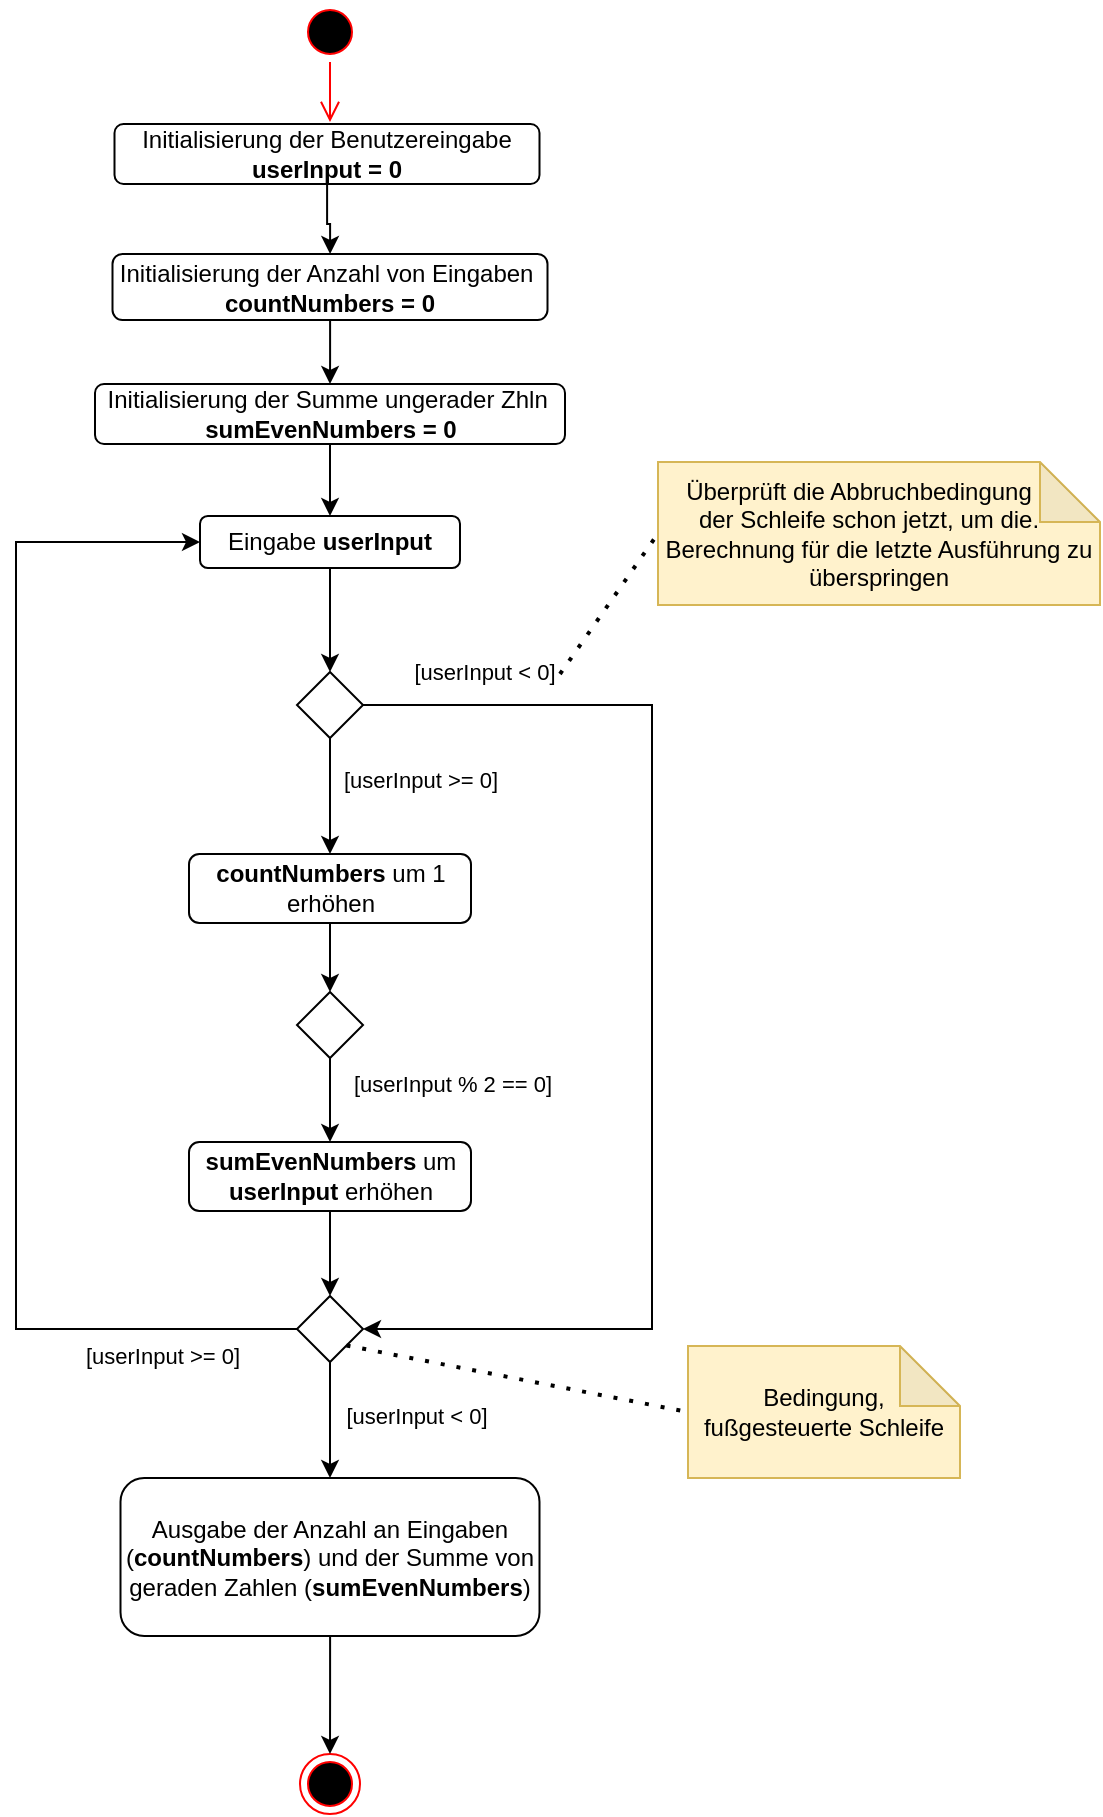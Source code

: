 <mxfile version="24.2.2" type="device">
  <diagram name="Page-1" id="PgNjhU1LjDGuAxVTJysv">
    <mxGraphModel dx="795" dy="505" grid="0" gridSize="10" guides="1" tooltips="1" connect="1" arrows="1" fold="1" page="1" pageScale="1" pageWidth="827" pageHeight="1169" math="0" shadow="0">
      <root>
        <mxCell id="0" />
        <mxCell id="1" parent="0" />
        <mxCell id="G8UXR2RvoSNgQStM8z7o-1" value="" style="ellipse;html=1;shape=startState;fillColor=#000000;strokeColor=#ff0000;" vertex="1" parent="1">
          <mxGeometry x="299" y="64" width="30" height="30" as="geometry" />
        </mxCell>
        <mxCell id="G8UXR2RvoSNgQStM8z7o-2" value="" style="edgeStyle=orthogonalEdgeStyle;html=1;verticalAlign=bottom;endArrow=open;endSize=8;strokeColor=#ff0000;rounded=0;" edge="1" source="G8UXR2RvoSNgQStM8z7o-1" parent="1">
          <mxGeometry relative="1" as="geometry">
            <mxPoint x="314" y="124" as="targetPoint" />
          </mxGeometry>
        </mxCell>
        <mxCell id="G8UXR2RvoSNgQStM8z7o-4" value="" style="ellipse;html=1;shape=endState;fillColor=#000000;strokeColor=#ff0000;" vertex="1" parent="1">
          <mxGeometry x="299" y="940" width="30" height="30" as="geometry" />
        </mxCell>
        <mxCell id="G8UXR2RvoSNgQStM8z7o-10" value="" style="edgeStyle=orthogonalEdgeStyle;rounded=0;orthogonalLoop=1;jettySize=auto;html=1;" edge="1" parent="1" source="G8UXR2RvoSNgQStM8z7o-6" target="G8UXR2RvoSNgQStM8z7o-9">
          <mxGeometry relative="1" as="geometry" />
        </mxCell>
        <mxCell id="G8UXR2RvoSNgQStM8z7o-6" value="&lt;div&gt;Initialisierung der Benutzereingabe&lt;/div&gt;&lt;b&gt;userInput = 0&lt;/b&gt;" style="rounded=1;whiteSpace=wrap;html=1;" vertex="1" parent="1">
          <mxGeometry x="206.25" y="125" width="212.5" height="30" as="geometry" />
        </mxCell>
        <mxCell id="G8UXR2RvoSNgQStM8z7o-12" value="" style="edgeStyle=orthogonalEdgeStyle;rounded=0;orthogonalLoop=1;jettySize=auto;html=1;" edge="1" parent="1" source="G8UXR2RvoSNgQStM8z7o-9" target="G8UXR2RvoSNgQStM8z7o-11">
          <mxGeometry relative="1" as="geometry" />
        </mxCell>
        <mxCell id="G8UXR2RvoSNgQStM8z7o-9" value="Initialisierung der Anzahl von Eingaben&amp;nbsp;&lt;div&gt;&lt;b&gt;countNumbers = 0&lt;/b&gt;&lt;/div&gt;" style="whiteSpace=wrap;html=1;rounded=1;" vertex="1" parent="1">
          <mxGeometry x="205.25" y="190" width="217.5" height="33" as="geometry" />
        </mxCell>
        <mxCell id="G8UXR2RvoSNgQStM8z7o-15" value="" style="edgeStyle=orthogonalEdgeStyle;rounded=0;orthogonalLoop=1;jettySize=auto;html=1;" edge="1" parent="1" source="G8UXR2RvoSNgQStM8z7o-11" target="G8UXR2RvoSNgQStM8z7o-14">
          <mxGeometry relative="1" as="geometry" />
        </mxCell>
        <mxCell id="G8UXR2RvoSNgQStM8z7o-11" value="&lt;div&gt;Initialisierung der Summe ungerader Zhln&amp;nbsp;&lt;br&gt;&lt;/div&gt;&lt;b&gt;sumEvenNumbers = 0&lt;/b&gt;" style="rounded=1;whiteSpace=wrap;html=1;" vertex="1" parent="1">
          <mxGeometry x="196.5" y="255" width="235" height="30" as="geometry" />
        </mxCell>
        <mxCell id="G8UXR2RvoSNgQStM8z7o-17" style="edgeStyle=orthogonalEdgeStyle;rounded=0;orthogonalLoop=1;jettySize=auto;html=1;entryX=1;entryY=0.5;entryDx=0;entryDy=0;" edge="1" parent="1" source="G8UXR2RvoSNgQStM8z7o-13" target="G8UXR2RvoSNgQStM8z7o-33">
          <mxGeometry relative="1" as="geometry">
            <Array as="points">
              <mxPoint x="475" y="416" />
              <mxPoint x="475" y="728" />
            </Array>
          </mxGeometry>
        </mxCell>
        <mxCell id="G8UXR2RvoSNgQStM8z7o-18" value="[userInput &amp;lt; 0]" style="edgeLabel;html=1;align=center;verticalAlign=middle;resizable=0;points=[];" vertex="1" connectable="0" parent="G8UXR2RvoSNgQStM8z7o-17">
          <mxGeometry x="-0.254" y="-2" relative="1" as="geometry">
            <mxPoint x="-82" y="-96" as="offset" />
          </mxGeometry>
        </mxCell>
        <mxCell id="G8UXR2RvoSNgQStM8z7o-23" value="" style="edgeStyle=orthogonalEdgeStyle;rounded=0;orthogonalLoop=1;jettySize=auto;html=1;" edge="1" parent="1" source="G8UXR2RvoSNgQStM8z7o-13" target="G8UXR2RvoSNgQStM8z7o-22">
          <mxGeometry relative="1" as="geometry" />
        </mxCell>
        <mxCell id="G8UXR2RvoSNgQStM8z7o-24" value="[userInput &amp;gt;= 0]" style="edgeLabel;html=1;align=center;verticalAlign=middle;resizable=0;points=[];" vertex="1" connectable="0" parent="G8UXR2RvoSNgQStM8z7o-23">
          <mxGeometry x="-0.399" y="1" relative="1" as="geometry">
            <mxPoint x="44" y="3" as="offset" />
          </mxGeometry>
        </mxCell>
        <mxCell id="G8UXR2RvoSNgQStM8z7o-13" value="" style="rhombus;whiteSpace=wrap;html=1;" vertex="1" parent="1">
          <mxGeometry x="297.5" y="399" width="33" height="33" as="geometry" />
        </mxCell>
        <mxCell id="G8UXR2RvoSNgQStM8z7o-16" style="edgeStyle=orthogonalEdgeStyle;rounded=0;orthogonalLoop=1;jettySize=auto;html=1;entryX=0.5;entryY=0;entryDx=0;entryDy=0;" edge="1" parent="1" source="G8UXR2RvoSNgQStM8z7o-14" target="G8UXR2RvoSNgQStM8z7o-13">
          <mxGeometry relative="1" as="geometry" />
        </mxCell>
        <mxCell id="G8UXR2RvoSNgQStM8z7o-14" value="Eingabe &lt;b&gt;userInput&lt;/b&gt;" style="whiteSpace=wrap;html=1;rounded=1;" vertex="1" parent="1">
          <mxGeometry x="249" y="321" width="130" height="26" as="geometry" />
        </mxCell>
        <mxCell id="G8UXR2RvoSNgQStM8z7o-26" style="edgeStyle=orthogonalEdgeStyle;rounded=0;orthogonalLoop=1;jettySize=auto;html=1;entryX=0.5;entryY=0;entryDx=0;entryDy=0;" edge="1" parent="1" source="G8UXR2RvoSNgQStM8z7o-22" target="G8UXR2RvoSNgQStM8z7o-25">
          <mxGeometry relative="1" as="geometry" />
        </mxCell>
        <mxCell id="G8UXR2RvoSNgQStM8z7o-22" value="&lt;b&gt;countNumbers&lt;/b&gt; um 1 erhöhen" style="rounded=1;whiteSpace=wrap;html=1;" vertex="1" parent="1">
          <mxGeometry x="243.5" y="490" width="141" height="34.5" as="geometry" />
        </mxCell>
        <mxCell id="G8UXR2RvoSNgQStM8z7o-30" style="edgeStyle=orthogonalEdgeStyle;rounded=0;orthogonalLoop=1;jettySize=auto;html=1;entryX=0.5;entryY=0;entryDx=0;entryDy=0;" edge="1" parent="1" source="G8UXR2RvoSNgQStM8z7o-25" target="G8UXR2RvoSNgQStM8z7o-32">
          <mxGeometry relative="1" as="geometry">
            <mxPoint x="314" y="623" as="targetPoint" />
          </mxGeometry>
        </mxCell>
        <mxCell id="G8UXR2RvoSNgQStM8z7o-31" value="[userInput % 2 == 0]" style="edgeLabel;html=1;align=center;verticalAlign=middle;resizable=0;points=[];" vertex="1" connectable="0" parent="G8UXR2RvoSNgQStM8z7o-30">
          <mxGeometry x="-0.35" relative="1" as="geometry">
            <mxPoint x="61" y="-1" as="offset" />
          </mxGeometry>
        </mxCell>
        <mxCell id="G8UXR2RvoSNgQStM8z7o-25" value="" style="rhombus;whiteSpace=wrap;html=1;" vertex="1" parent="1">
          <mxGeometry x="297.5" y="559" width="33" height="33" as="geometry" />
        </mxCell>
        <mxCell id="G8UXR2RvoSNgQStM8z7o-34" style="edgeStyle=orthogonalEdgeStyle;rounded=0;orthogonalLoop=1;jettySize=auto;html=1;entryX=0.5;entryY=0;entryDx=0;entryDy=0;" edge="1" parent="1" source="G8UXR2RvoSNgQStM8z7o-32" target="G8UXR2RvoSNgQStM8z7o-33">
          <mxGeometry relative="1" as="geometry" />
        </mxCell>
        <mxCell id="G8UXR2RvoSNgQStM8z7o-32" value="&lt;b&gt;sumEvenNumbers&lt;/b&gt; um &lt;b&gt;userInput&lt;/b&gt; erhöhen" style="rounded=1;whiteSpace=wrap;html=1;" vertex="1" parent="1">
          <mxGeometry x="243.5" y="634" width="141" height="34.5" as="geometry" />
        </mxCell>
        <mxCell id="G8UXR2RvoSNgQStM8z7o-36" value="" style="edgeStyle=orthogonalEdgeStyle;rounded=0;orthogonalLoop=1;jettySize=auto;html=1;entryX=0.5;entryY=0;entryDx=0;entryDy=0;" edge="1" parent="1" source="G8UXR2RvoSNgQStM8z7o-33" target="G8UXR2RvoSNgQStM8z7o-46">
          <mxGeometry relative="1" as="geometry" />
        </mxCell>
        <mxCell id="G8UXR2RvoSNgQStM8z7o-38" value="[userInput &amp;lt; 0]" style="edgeLabel;html=1;align=center;verticalAlign=middle;resizable=0;points=[];" vertex="1" connectable="0" parent="G8UXR2RvoSNgQStM8z7o-36">
          <mxGeometry x="-0.403" y="1" relative="1" as="geometry">
            <mxPoint x="42" y="9" as="offset" />
          </mxGeometry>
        </mxCell>
        <mxCell id="G8UXR2RvoSNgQStM8z7o-37" style="edgeStyle=orthogonalEdgeStyle;rounded=0;orthogonalLoop=1;jettySize=auto;html=1;entryX=0;entryY=0.5;entryDx=0;entryDy=0;" edge="1" parent="1" source="G8UXR2RvoSNgQStM8z7o-33" target="G8UXR2RvoSNgQStM8z7o-14">
          <mxGeometry relative="1" as="geometry">
            <mxPoint x="222.917" y="727.5" as="targetPoint" />
            <Array as="points">
              <mxPoint x="157" y="728" />
              <mxPoint x="157" y="334" />
            </Array>
          </mxGeometry>
        </mxCell>
        <mxCell id="G8UXR2RvoSNgQStM8z7o-39" value="[userInput &amp;gt;= 0]" style="edgeLabel;html=1;align=center;verticalAlign=middle;resizable=0;points=[];" vertex="1" connectable="0" parent="G8UXR2RvoSNgQStM8z7o-37">
          <mxGeometry x="0.179" y="-1" relative="1" as="geometry">
            <mxPoint x="72" y="242" as="offset" />
          </mxGeometry>
        </mxCell>
        <mxCell id="G8UXR2RvoSNgQStM8z7o-33" value="" style="rhombus;whiteSpace=wrap;html=1;" vertex="1" parent="1">
          <mxGeometry x="297.5" y="711" width="33" height="33" as="geometry" />
        </mxCell>
        <mxCell id="G8UXR2RvoSNgQStM8z7o-40" value="Überprüft die Abbruchbedingung&amp;nbsp; &amp;nbsp; &amp;nbsp;&amp;nbsp;&lt;div&gt;der Schleife schon jetzt, um die.&amp;nbsp; &amp;nbsp; Berechnung für die letzte Ausführung zu überspringen&lt;/div&gt;" style="shape=note;whiteSpace=wrap;html=1;backgroundOutline=1;darkOpacity=0.05;fillColor=#fff2cc;strokeColor=#d6b656;" vertex="1" parent="1">
          <mxGeometry x="478" y="294" width="221" height="71.5" as="geometry" />
        </mxCell>
        <mxCell id="G8UXR2RvoSNgQStM8z7o-43" value="" style="endArrow=none;dashed=1;html=1;dashPattern=1 3;strokeWidth=2;rounded=0;entryX=0;entryY=0.5;entryDx=0;entryDy=0;entryPerimeter=0;" edge="1" parent="1" target="G8UXR2RvoSNgQStM8z7o-40">
          <mxGeometry width="50" height="50" relative="1" as="geometry">
            <mxPoint x="429" y="400" as="sourcePoint" />
            <mxPoint x="416" y="492" as="targetPoint" />
          </mxGeometry>
        </mxCell>
        <mxCell id="G8UXR2RvoSNgQStM8z7o-44" value="Bedingung, fußgesteuerte Schleife" style="shape=note;whiteSpace=wrap;html=1;backgroundOutline=1;darkOpacity=0.05;fillColor=#fff2cc;strokeColor=#d6b656;" vertex="1" parent="1">
          <mxGeometry x="493" y="736" width="136" height="66" as="geometry" />
        </mxCell>
        <mxCell id="G8UXR2RvoSNgQStM8z7o-45" value="" style="endArrow=none;dashed=1;html=1;dashPattern=1 3;strokeWidth=2;rounded=0;entryX=0;entryY=0.5;entryDx=0;entryDy=0;entryPerimeter=0;exitX=1;exitY=1;exitDx=0;exitDy=0;" edge="1" parent="1" source="G8UXR2RvoSNgQStM8z7o-33" target="G8UXR2RvoSNgQStM8z7o-44">
          <mxGeometry width="50" height="50" relative="1" as="geometry">
            <mxPoint x="366" y="709" as="sourcePoint" />
            <mxPoint x="416" y="659" as="targetPoint" />
          </mxGeometry>
        </mxCell>
        <mxCell id="G8UXR2RvoSNgQStM8z7o-47" style="edgeStyle=orthogonalEdgeStyle;rounded=0;orthogonalLoop=1;jettySize=auto;html=1;entryX=0.5;entryY=0;entryDx=0;entryDy=0;" edge="1" parent="1" source="G8UXR2RvoSNgQStM8z7o-46" target="G8UXR2RvoSNgQStM8z7o-4">
          <mxGeometry relative="1" as="geometry" />
        </mxCell>
        <mxCell id="G8UXR2RvoSNgQStM8z7o-46" value="Ausgabe der Anzahl an Eingaben (&lt;b&gt;countNumbers&lt;/b&gt;) und der Summe von geraden Zahlen (&lt;b&gt;sumEvenNumbers&lt;/b&gt;)" style="whiteSpace=wrap;html=1;rounded=1;" vertex="1" parent="1">
          <mxGeometry x="209.25" y="802" width="209.5" height="79" as="geometry" />
        </mxCell>
      </root>
    </mxGraphModel>
  </diagram>
</mxfile>
